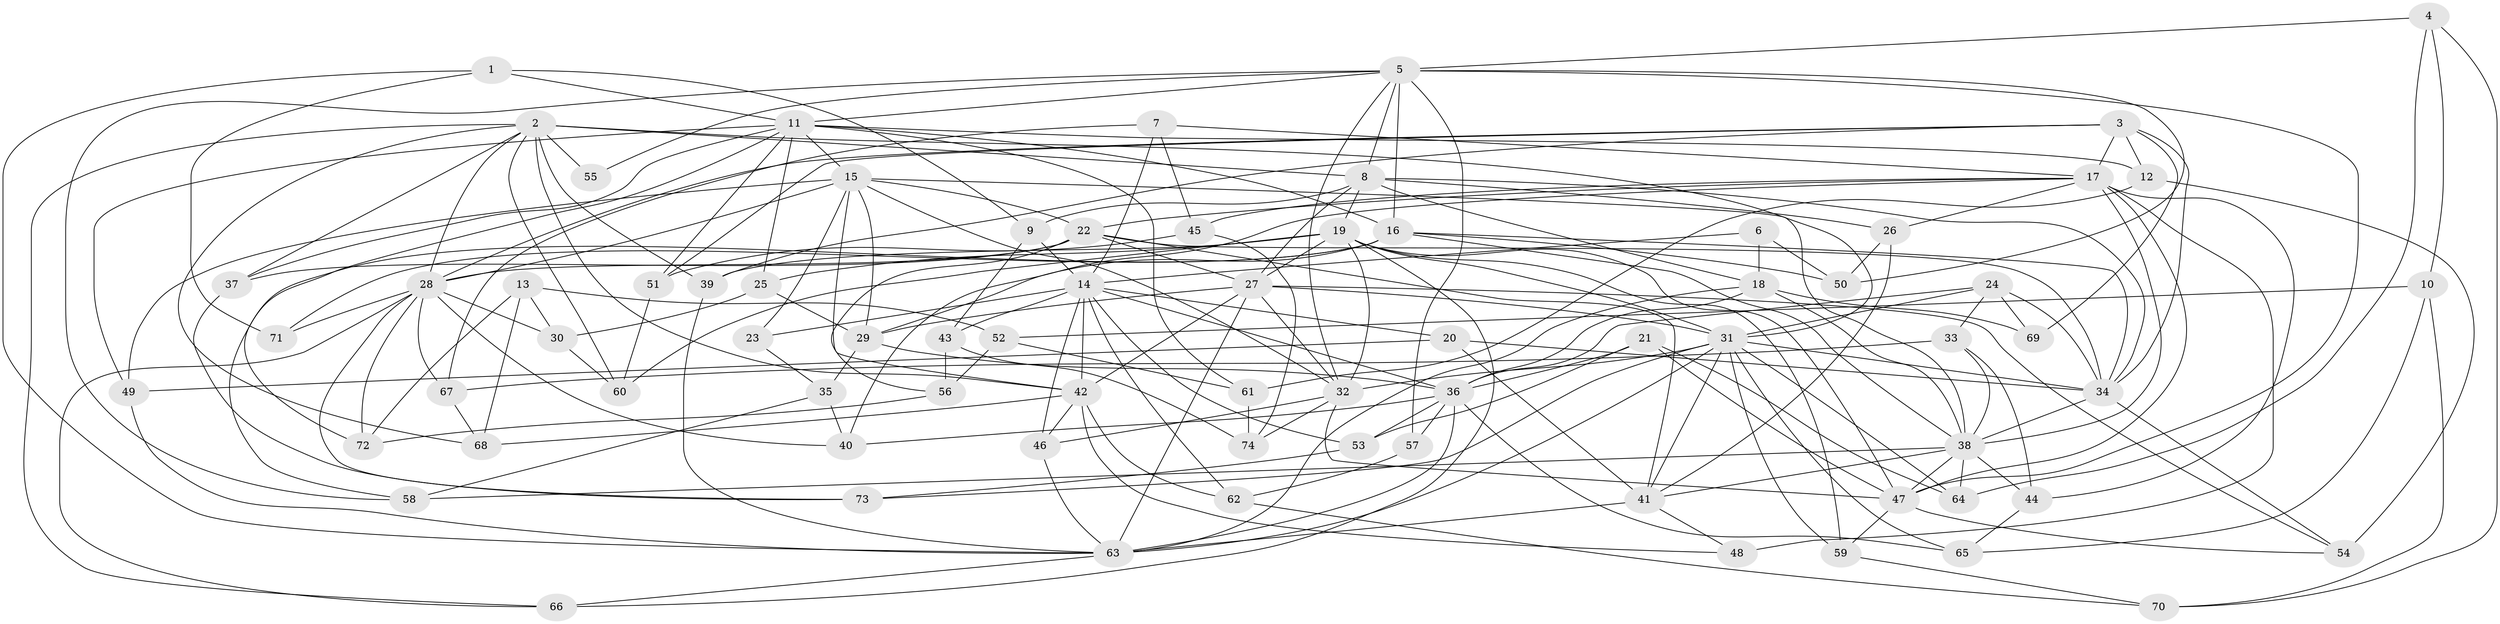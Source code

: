 // original degree distribution, {4: 1.0}
// Generated by graph-tools (version 1.1) at 2025/38/03/09/25 02:38:14]
// undirected, 74 vertices, 205 edges
graph export_dot {
graph [start="1"]
  node [color=gray90,style=filled];
  1;
  2;
  3;
  4;
  5;
  6;
  7;
  8;
  9;
  10;
  11;
  12;
  13;
  14;
  15;
  16;
  17;
  18;
  19;
  20;
  21;
  22;
  23;
  24;
  25;
  26;
  27;
  28;
  29;
  30;
  31;
  32;
  33;
  34;
  35;
  36;
  37;
  38;
  39;
  40;
  41;
  42;
  43;
  44;
  45;
  46;
  47;
  48;
  49;
  50;
  51;
  52;
  53;
  54;
  55;
  56;
  57;
  58;
  59;
  60;
  61;
  62;
  63;
  64;
  65;
  66;
  67;
  68;
  69;
  70;
  71;
  72;
  73;
  74;
  1 -- 9 [weight=1.0];
  1 -- 11 [weight=1.0];
  1 -- 63 [weight=1.0];
  1 -- 71 [weight=1.0];
  2 -- 8 [weight=1.0];
  2 -- 28 [weight=1.0];
  2 -- 31 [weight=1.0];
  2 -- 37 [weight=1.0];
  2 -- 39 [weight=1.0];
  2 -- 42 [weight=1.0];
  2 -- 55 [weight=3.0];
  2 -- 60 [weight=1.0];
  2 -- 66 [weight=1.0];
  2 -- 68 [weight=1.0];
  3 -- 12 [weight=1.0];
  3 -- 17 [weight=1.0];
  3 -- 28 [weight=1.0];
  3 -- 34 [weight=1.0];
  3 -- 39 [weight=1.0];
  3 -- 51 [weight=1.0];
  3 -- 69 [weight=2.0];
  4 -- 5 [weight=1.0];
  4 -- 10 [weight=1.0];
  4 -- 64 [weight=1.0];
  4 -- 70 [weight=1.0];
  5 -- 8 [weight=1.0];
  5 -- 11 [weight=2.0];
  5 -- 16 [weight=1.0];
  5 -- 32 [weight=1.0];
  5 -- 47 [weight=1.0];
  5 -- 50 [weight=1.0];
  5 -- 55 [weight=1.0];
  5 -- 57 [weight=2.0];
  5 -- 58 [weight=1.0];
  6 -- 14 [weight=2.0];
  6 -- 18 [weight=1.0];
  6 -- 50 [weight=1.0];
  7 -- 14 [weight=1.0];
  7 -- 17 [weight=1.0];
  7 -- 45 [weight=1.0];
  7 -- 67 [weight=1.0];
  8 -- 9 [weight=1.0];
  8 -- 18 [weight=1.0];
  8 -- 19 [weight=1.0];
  8 -- 26 [weight=1.0];
  8 -- 27 [weight=1.0];
  8 -- 34 [weight=1.0];
  9 -- 14 [weight=1.0];
  9 -- 43 [weight=1.0];
  10 -- 52 [weight=1.0];
  10 -- 65 [weight=1.0];
  10 -- 70 [weight=1.0];
  11 -- 12 [weight=1.0];
  11 -- 15 [weight=1.0];
  11 -- 16 [weight=1.0];
  11 -- 25 [weight=1.0];
  11 -- 37 [weight=1.0];
  11 -- 49 [weight=1.0];
  11 -- 51 [weight=1.0];
  11 -- 61 [weight=1.0];
  11 -- 72 [weight=1.0];
  12 -- 54 [weight=1.0];
  12 -- 61 [weight=1.0];
  13 -- 30 [weight=1.0];
  13 -- 52 [weight=1.0];
  13 -- 68 [weight=1.0];
  13 -- 72 [weight=1.0];
  14 -- 20 [weight=1.0];
  14 -- 23 [weight=1.0];
  14 -- 36 [weight=1.0];
  14 -- 42 [weight=1.0];
  14 -- 43 [weight=1.0];
  14 -- 46 [weight=1.0];
  14 -- 53 [weight=1.0];
  14 -- 62 [weight=1.0];
  15 -- 22 [weight=1.0];
  15 -- 23 [weight=2.0];
  15 -- 28 [weight=1.0];
  15 -- 29 [weight=1.0];
  15 -- 32 [weight=1.0];
  15 -- 38 [weight=1.0];
  15 -- 42 [weight=1.0];
  15 -- 49 [weight=1.0];
  16 -- 29 [weight=1.0];
  16 -- 34 [weight=1.0];
  16 -- 38 [weight=1.0];
  16 -- 50 [weight=1.0];
  16 -- 58 [weight=1.0];
  16 -- 71 [weight=1.0];
  17 -- 22 [weight=1.0];
  17 -- 26 [weight=1.0];
  17 -- 38 [weight=2.0];
  17 -- 40 [weight=1.0];
  17 -- 44 [weight=1.0];
  17 -- 45 [weight=1.0];
  17 -- 47 [weight=1.0];
  17 -- 48 [weight=2.0];
  18 -- 36 [weight=1.0];
  18 -- 38 [weight=1.0];
  18 -- 63 [weight=1.0];
  18 -- 69 [weight=1.0];
  19 -- 25 [weight=1.0];
  19 -- 27 [weight=1.0];
  19 -- 31 [weight=1.0];
  19 -- 32 [weight=3.0];
  19 -- 39 [weight=1.0];
  19 -- 47 [weight=1.0];
  19 -- 59 [weight=1.0];
  19 -- 60 [weight=1.0];
  19 -- 66 [weight=1.0];
  20 -- 34 [weight=1.0];
  20 -- 41 [weight=1.0];
  20 -- 49 [weight=1.0];
  21 -- 36 [weight=1.0];
  21 -- 47 [weight=1.0];
  21 -- 53 [weight=1.0];
  21 -- 64 [weight=1.0];
  22 -- 27 [weight=2.0];
  22 -- 28 [weight=1.0];
  22 -- 34 [weight=1.0];
  22 -- 37 [weight=1.0];
  22 -- 41 [weight=2.0];
  22 -- 56 [weight=1.0];
  23 -- 35 [weight=1.0];
  24 -- 31 [weight=1.0];
  24 -- 33 [weight=1.0];
  24 -- 34 [weight=2.0];
  24 -- 36 [weight=1.0];
  24 -- 69 [weight=1.0];
  25 -- 29 [weight=1.0];
  25 -- 30 [weight=1.0];
  26 -- 41 [weight=1.0];
  26 -- 50 [weight=1.0];
  27 -- 29 [weight=1.0];
  27 -- 31 [weight=1.0];
  27 -- 32 [weight=1.0];
  27 -- 42 [weight=1.0];
  27 -- 54 [weight=1.0];
  27 -- 63 [weight=1.0];
  28 -- 30 [weight=1.0];
  28 -- 40 [weight=1.0];
  28 -- 66 [weight=1.0];
  28 -- 67 [weight=1.0];
  28 -- 71 [weight=2.0];
  28 -- 72 [weight=1.0];
  28 -- 73 [weight=1.0];
  29 -- 35 [weight=1.0];
  29 -- 36 [weight=3.0];
  30 -- 60 [weight=1.0];
  31 -- 32 [weight=1.0];
  31 -- 34 [weight=1.0];
  31 -- 41 [weight=1.0];
  31 -- 59 [weight=1.0];
  31 -- 63 [weight=1.0];
  31 -- 64 [weight=1.0];
  31 -- 65 [weight=1.0];
  31 -- 73 [weight=1.0];
  32 -- 46 [weight=1.0];
  32 -- 47 [weight=1.0];
  32 -- 74 [weight=1.0];
  33 -- 38 [weight=1.0];
  33 -- 44 [weight=1.0];
  33 -- 67 [weight=1.0];
  34 -- 38 [weight=1.0];
  34 -- 54 [weight=1.0];
  35 -- 40 [weight=1.0];
  35 -- 58 [weight=1.0];
  36 -- 40 [weight=1.0];
  36 -- 53 [weight=1.0];
  36 -- 57 [weight=1.0];
  36 -- 63 [weight=1.0];
  36 -- 65 [weight=1.0];
  37 -- 73 [weight=1.0];
  38 -- 41 [weight=1.0];
  38 -- 44 [weight=1.0];
  38 -- 47 [weight=1.0];
  38 -- 58 [weight=1.0];
  38 -- 64 [weight=1.0];
  39 -- 63 [weight=1.0];
  41 -- 48 [weight=1.0];
  41 -- 63 [weight=1.0];
  42 -- 46 [weight=1.0];
  42 -- 48 [weight=1.0];
  42 -- 62 [weight=1.0];
  42 -- 68 [weight=1.0];
  43 -- 56 [weight=1.0];
  43 -- 74 [weight=1.0];
  44 -- 65 [weight=1.0];
  45 -- 51 [weight=1.0];
  45 -- 74 [weight=1.0];
  46 -- 63 [weight=1.0];
  47 -- 54 [weight=1.0];
  47 -- 59 [weight=1.0];
  49 -- 63 [weight=1.0];
  51 -- 60 [weight=1.0];
  52 -- 56 [weight=1.0];
  52 -- 61 [weight=1.0];
  53 -- 73 [weight=1.0];
  56 -- 72 [weight=1.0];
  57 -- 62 [weight=1.0];
  59 -- 70 [weight=1.0];
  61 -- 74 [weight=1.0];
  62 -- 70 [weight=1.0];
  63 -- 66 [weight=1.0];
  67 -- 68 [weight=1.0];
}
